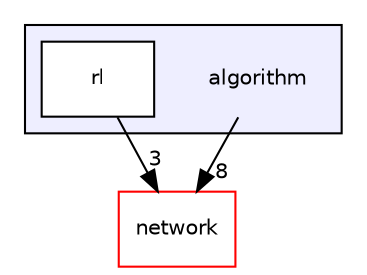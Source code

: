 digraph "algorithm" {
  compound=true
  node [ fontsize="10", fontname="Helvetica"];
  edge [ labelfontsize="10", labelfontname="Helvetica"];
  subgraph clusterdir_692f640cc74363071c5c0e14282656e9 {
    graph [ bgcolor="#eeeeff", pencolor="black", label="" URL="dir_692f640cc74363071c5c0e14282656e9.html"];
    dir_692f640cc74363071c5c0e14282656e9 [shape=plaintext label="algorithm"];
    dir_9020b77554faddd6348bb831e4aa23ce [shape=box label="rl" color="black" fillcolor="white" style="filled" URL="dir_9020b77554faddd6348bb831e4aa23ce.html"];
  }
  dir_c901c14b65aa229498a52b725b3d4a2c [shape=box label="network" fillcolor="white" style="filled" color="red" URL="dir_c901c14b65aa229498a52b725b3d4a2c.html"];
  dir_9020b77554faddd6348bb831e4aa23ce->dir_c901c14b65aa229498a52b725b3d4a2c [headlabel="3", labeldistance=1.5 headhref="dir_000001_000003.html"];
  dir_692f640cc74363071c5c0e14282656e9->dir_c901c14b65aa229498a52b725b3d4a2c [headlabel="8", labeldistance=1.5 headhref="dir_000000_000003.html"];
}
